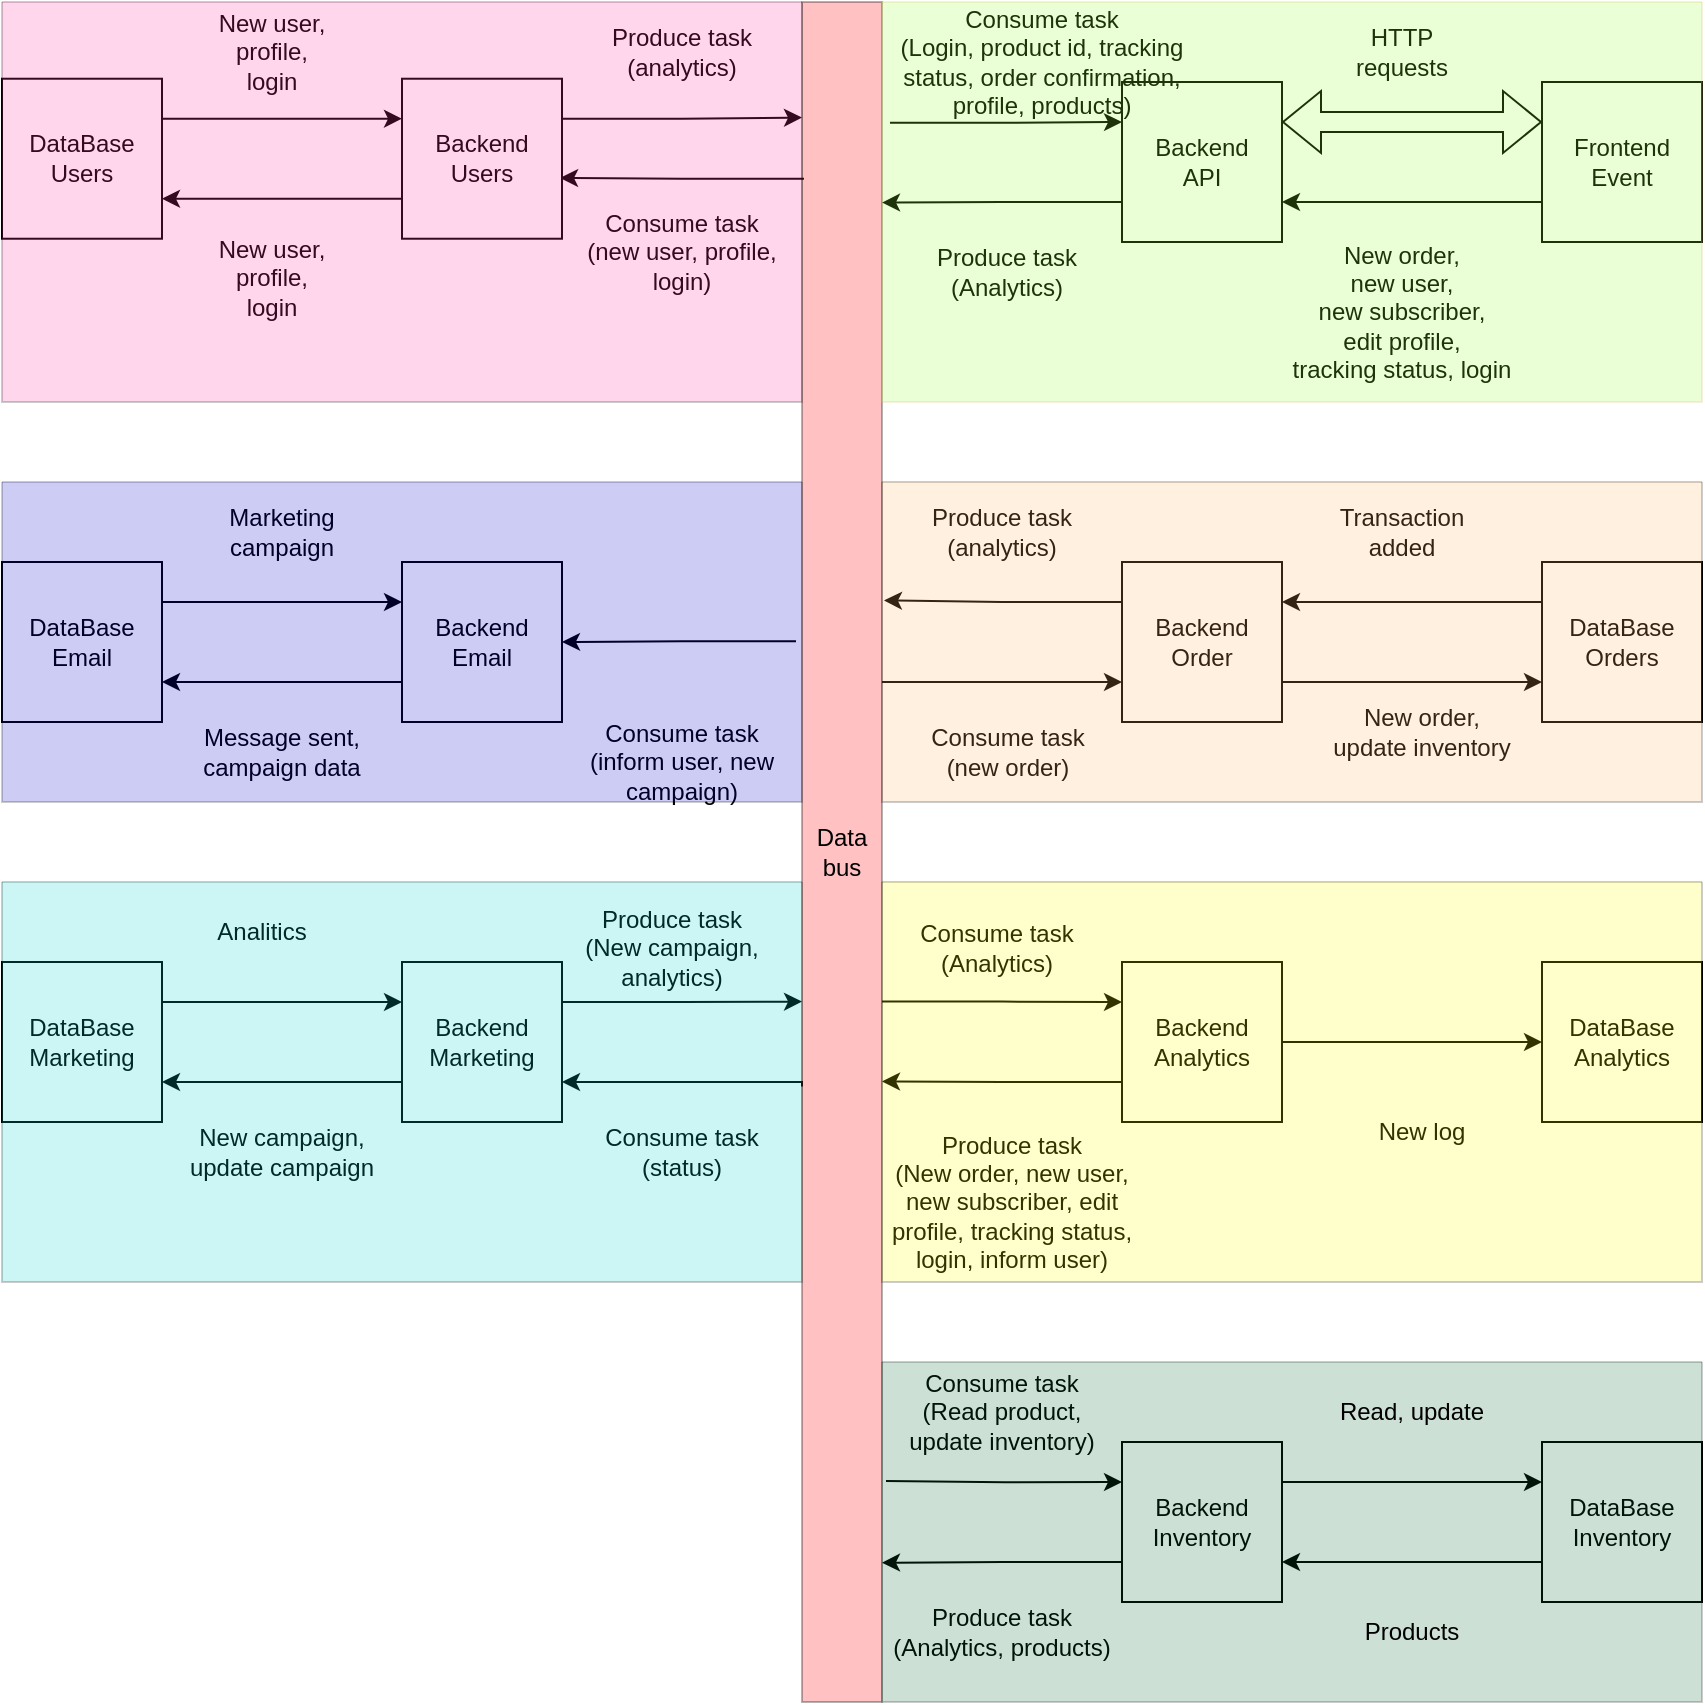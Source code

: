 <mxfile version="21.2.4" type="device">
  <diagram name="Page-1" id="HIv2RbXX2wUQeGfraSKq">
    <mxGraphModel dx="1133" dy="663" grid="1" gridSize="10" guides="1" tooltips="1" connect="1" arrows="1" fold="1" page="1" pageScale="1" pageWidth="850" pageHeight="1100" math="0" shadow="0">
      <root>
        <mxCell id="0" />
        <mxCell id="1" parent="0" />
        <mxCell id="87kDc83F3q97JKyXB-DU-6" style="edgeStyle=orthogonalEdgeStyle;rounded=0;orthogonalLoop=1;jettySize=auto;html=1;exitX=0;exitY=0.75;exitDx=0;exitDy=0;entryX=1;entryY=0.75;entryDx=0;entryDy=0;" edge="1" parent="1" source="LRiBhbT0EeIUl40xavuv-1" target="LRiBhbT0EeIUl40xavuv-2">
          <mxGeometry relative="1" as="geometry" />
        </mxCell>
        <mxCell id="LRiBhbT0EeIUl40xavuv-1" value="&lt;div&gt;Frontend&lt;/div&gt;&lt;div&gt;Event&lt;br&gt;&lt;/div&gt;" style="whiteSpace=wrap;html=1;aspect=fixed;" parent="1" vertex="1">
          <mxGeometry x="770" y="40" width="80" height="80" as="geometry" />
        </mxCell>
        <mxCell id="87kDc83F3q97JKyXB-DU-7" style="edgeStyle=orthogonalEdgeStyle;rounded=0;orthogonalLoop=1;jettySize=auto;html=1;exitX=0;exitY=0.75;exitDx=0;exitDy=0;entryX=0.118;entryY=0;entryDx=0;entryDy=0;entryPerimeter=0;" edge="1" parent="1" source="LRiBhbT0EeIUl40xavuv-2" target="LRiBhbT0EeIUl40xavuv-4">
          <mxGeometry relative="1" as="geometry" />
        </mxCell>
        <mxCell id="LRiBhbT0EeIUl40xavuv-2" value="&lt;div&gt;Backend&lt;/div&gt;&lt;div&gt;API&lt;br&gt;&lt;/div&gt;" style="whiteSpace=wrap;html=1;aspect=fixed;" parent="1" vertex="1">
          <mxGeometry x="560" y="40" width="80" height="80" as="geometry" />
        </mxCell>
        <mxCell id="LRiBhbT0EeIUl40xavuv-59" style="edgeStyle=orthogonalEdgeStyle;rounded=0;orthogonalLoop=1;jettySize=auto;html=1;entryX=0;entryY=0.25;entryDx=0;entryDy=0;exitX=0.588;exitY=0;exitDx=0;exitDy=0;exitPerimeter=0;" parent="1" source="LRiBhbT0EeIUl40xavuv-4" target="LRiBhbT0EeIUl40xavuv-55" edge="1">
          <mxGeometry relative="1" as="geometry">
            <Array as="points" />
            <mxPoint x="500" y="640" as="sourcePoint" />
          </mxGeometry>
        </mxCell>
        <mxCell id="87kDc83F3q97JKyXB-DU-3" style="edgeStyle=orthogonalEdgeStyle;rounded=0;orthogonalLoop=1;jettySize=auto;html=1;exitX=0.104;exitY=0.975;exitDx=0;exitDy=0;entryX=0.988;entryY=0.62;entryDx=0;entryDy=0;entryPerimeter=0;exitPerimeter=0;" edge="1" parent="1" source="LRiBhbT0EeIUl40xavuv-4" target="LRiBhbT0EeIUl40xavuv-34">
          <mxGeometry relative="1" as="geometry">
            <Array as="points" />
          </mxGeometry>
        </mxCell>
        <mxCell id="87kDc83F3q97JKyXB-DU-8" style="edgeStyle=orthogonalEdgeStyle;rounded=0;orthogonalLoop=1;jettySize=auto;html=1;exitX=0.071;exitY=-0.1;exitDx=0;exitDy=0;entryX=0;entryY=0.25;entryDx=0;entryDy=0;exitPerimeter=0;" edge="1" parent="1" source="LRiBhbT0EeIUl40xavuv-4" target="LRiBhbT0EeIUl40xavuv-2">
          <mxGeometry relative="1" as="geometry" />
        </mxCell>
        <mxCell id="87kDc83F3q97JKyXB-DU-10" style="edgeStyle=orthogonalEdgeStyle;rounded=0;orthogonalLoop=1;jettySize=auto;html=1;exitX=0.4;exitY=0;exitDx=0;exitDy=0;entryX=0;entryY=0.75;entryDx=0;entryDy=0;exitPerimeter=0;" edge="1" parent="1" source="LRiBhbT0EeIUl40xavuv-4" target="LRiBhbT0EeIUl40xavuv-8">
          <mxGeometry relative="1" as="geometry" />
        </mxCell>
        <mxCell id="87kDc83F3q97JKyXB-DU-13" style="edgeStyle=orthogonalEdgeStyle;rounded=0;orthogonalLoop=1;jettySize=auto;html=1;exitX=0.376;exitY=1.075;exitDx=0;exitDy=0;entryX=1;entryY=0.5;entryDx=0;entryDy=0;exitPerimeter=0;" edge="1" parent="1" source="LRiBhbT0EeIUl40xavuv-4" target="LRiBhbT0EeIUl40xavuv-21">
          <mxGeometry relative="1" as="geometry" />
        </mxCell>
        <mxCell id="87kDc83F3q97JKyXB-DU-16" style="edgeStyle=orthogonalEdgeStyle;rounded=0;orthogonalLoop=1;jettySize=auto;html=1;exitX=0.638;exitY=1;exitDx=0;exitDy=0;entryX=1;entryY=0.75;entryDx=0;entryDy=0;exitPerimeter=0;" edge="1" parent="1" source="LRiBhbT0EeIUl40xavuv-4" target="LRiBhbT0EeIUl40xavuv-54">
          <mxGeometry relative="1" as="geometry">
            <Array as="points">
              <mxPoint x="400" y="540" />
            </Array>
          </mxGeometry>
        </mxCell>
        <mxCell id="87kDc83F3q97JKyXB-DU-20" style="edgeStyle=orthogonalEdgeStyle;rounded=0;orthogonalLoop=1;jettySize=auto;html=1;exitX=0.823;exitY=-0.05;exitDx=0;exitDy=0;entryX=0;entryY=0.25;entryDx=0;entryDy=0;exitPerimeter=0;" edge="1" parent="1" target="87kDc83F3q97JKyXB-DU-18">
          <mxGeometry relative="1" as="geometry">
            <mxPoint x="442" y="739.55" as="sourcePoint" />
          </mxGeometry>
        </mxCell>
        <mxCell id="LRiBhbT0EeIUl40xavuv-4" value="Data bus" style="rounded=0;whiteSpace=wrap;html=1;gradientColor=none;fillColor=#FF3333;opacity=30;direction=south;" parent="1" vertex="1">
          <mxGeometry x="400" width="40" height="850" as="geometry" />
        </mxCell>
        <mxCell id="LRiBhbT0EeIUl40xavuv-6" value="&lt;div&gt;Produce task&lt;br&gt;(New order, new user,&lt;div&gt;new subscriber, edit profile, tracking status, login, inform user)&lt;/div&gt;&lt;/div&gt;" style="text;html=1;strokeColor=none;fillColor=none;align=center;verticalAlign=middle;whiteSpace=wrap;rounded=0;" parent="1" vertex="1">
          <mxGeometry x="440" y="560" width="130" height="80" as="geometry" />
        </mxCell>
        <mxCell id="87kDc83F3q97JKyXB-DU-15" style="edgeStyle=orthogonalEdgeStyle;rounded=0;orthogonalLoop=1;jettySize=auto;html=1;exitX=1;exitY=0.25;exitDx=0;exitDy=0;entryX=0;entryY=0.25;entryDx=0;entryDy=0;" edge="1" parent="1" source="LRiBhbT0EeIUl40xavuv-7" target="LRiBhbT0EeIUl40xavuv-21">
          <mxGeometry relative="1" as="geometry" />
        </mxCell>
        <mxCell id="LRiBhbT0EeIUl40xavuv-7" value="&lt;div&gt;DataBase&lt;/div&gt;Email" style="whiteSpace=wrap;html=1;aspect=fixed;" parent="1" vertex="1">
          <mxGeometry y="280.0" width="80" height="80" as="geometry" />
        </mxCell>
        <mxCell id="87kDc83F3q97JKyXB-DU-9" style="edgeStyle=orthogonalEdgeStyle;rounded=0;orthogonalLoop=1;jettySize=auto;html=1;exitX=0;exitY=0.25;exitDx=0;exitDy=0;entryX=0.352;entryY=-0.025;entryDx=0;entryDy=0;entryPerimeter=0;" edge="1" parent="1" source="LRiBhbT0EeIUl40xavuv-8" target="LRiBhbT0EeIUl40xavuv-4">
          <mxGeometry relative="1" as="geometry" />
        </mxCell>
        <mxCell id="87kDc83F3q97JKyXB-DU-11" style="edgeStyle=orthogonalEdgeStyle;rounded=0;orthogonalLoop=1;jettySize=auto;html=1;exitX=1;exitY=0.75;exitDx=0;exitDy=0;entryX=0;entryY=0.75;entryDx=0;entryDy=0;" edge="1" parent="1" source="LRiBhbT0EeIUl40xavuv-8" target="LRiBhbT0EeIUl40xavuv-31">
          <mxGeometry relative="1" as="geometry" />
        </mxCell>
        <mxCell id="LRiBhbT0EeIUl40xavuv-8" value="&lt;div&gt;Backend&lt;/div&gt;&lt;div&gt;Order&lt;/div&gt;" style="whiteSpace=wrap;html=1;aspect=fixed;" parent="1" vertex="1">
          <mxGeometry x="560" y="280" width="80" height="80" as="geometry" />
        </mxCell>
        <mxCell id="LRiBhbT0EeIUl40xavuv-9" value="&lt;div&gt;New order,&lt;/div&gt;&lt;div&gt;new user,&lt;/div&gt;&lt;div&gt;new subscriber,&lt;br&gt;&lt;/div&gt;&lt;div&gt;edit profile,&lt;/div&gt;&lt;div&gt;tracking status, login&lt;/div&gt;" style="text;html=1;strokeColor=none;fillColor=none;align=center;verticalAlign=middle;whiteSpace=wrap;rounded=0;" parent="1" vertex="1">
          <mxGeometry x="640" y="120" width="120" height="70" as="geometry" />
        </mxCell>
        <mxCell id="LRiBhbT0EeIUl40xavuv-12" value="HTTP requests" style="text;html=1;strokeColor=none;fillColor=none;align=center;verticalAlign=middle;whiteSpace=wrap;rounded=0;" parent="1" vertex="1">
          <mxGeometry x="670" y="10" width="60" height="30" as="geometry" />
        </mxCell>
        <mxCell id="LRiBhbT0EeIUl40xavuv-15" value="&lt;div&gt;Consume task&lt;/div&gt;&lt;div&gt;(new order)&lt;br&gt;&lt;/div&gt;" style="text;html=1;strokeColor=none;fillColor=none;align=center;verticalAlign=middle;whiteSpace=wrap;rounded=0;" parent="1" vertex="1">
          <mxGeometry x="462.5" y="360" width="80" height="30" as="geometry" />
        </mxCell>
        <mxCell id="LRiBhbT0EeIUl40xavuv-19" value="&lt;div&gt;New order,&lt;/div&gt;&lt;div&gt;update inventory&lt;br&gt;&lt;/div&gt;" style="text;html=1;strokeColor=none;fillColor=none;align=center;verticalAlign=middle;whiteSpace=wrap;rounded=0;" parent="1" vertex="1">
          <mxGeometry x="660" y="350" width="100" height="30" as="geometry" />
        </mxCell>
        <mxCell id="LRiBhbT0EeIUl40xavuv-20" value="&lt;div&gt;Produce task&lt;br&gt;&lt;/div&gt;&lt;div&gt;(analytics)&lt;br&gt;&lt;/div&gt;" style="text;html=1;strokeColor=none;fillColor=none;align=center;verticalAlign=middle;whiteSpace=wrap;rounded=0;" parent="1" vertex="1">
          <mxGeometry x="460" y="250" width="80" height="30" as="geometry" />
        </mxCell>
        <mxCell id="87kDc83F3q97JKyXB-DU-14" style="edgeStyle=orthogonalEdgeStyle;rounded=0;orthogonalLoop=1;jettySize=auto;html=1;exitX=0;exitY=0.75;exitDx=0;exitDy=0;entryX=1;entryY=0.75;entryDx=0;entryDy=0;" edge="1" parent="1" source="LRiBhbT0EeIUl40xavuv-21" target="LRiBhbT0EeIUl40xavuv-7">
          <mxGeometry relative="1" as="geometry" />
        </mxCell>
        <mxCell id="LRiBhbT0EeIUl40xavuv-21" value="Backend Email" style="whiteSpace=wrap;html=1;aspect=fixed;" parent="1" vertex="1">
          <mxGeometry x="200" y="280.0" width="80" height="80" as="geometry" />
        </mxCell>
        <mxCell id="LRiBhbT0EeIUl40xavuv-27" value="&lt;div&gt;Consume task&lt;/div&gt;&lt;div&gt;(inform user, new campaign)&lt;br&gt;&lt;/div&gt;" style="text;html=1;strokeColor=none;fillColor=none;align=center;verticalAlign=middle;whiteSpace=wrap;rounded=0;" parent="1" vertex="1">
          <mxGeometry x="290" y="360.0" width="100" height="40" as="geometry" />
        </mxCell>
        <mxCell id="LRiBhbT0EeIUl40xavuv-29" value="&lt;div&gt;Message sent, campaign data&lt;/div&gt;" style="text;html=1;strokeColor=none;fillColor=none;align=center;verticalAlign=middle;whiteSpace=wrap;rounded=0;" parent="1" vertex="1">
          <mxGeometry x="90" y="360.0" width="100" height="30" as="geometry" />
        </mxCell>
        <mxCell id="87kDc83F3q97JKyXB-DU-12" style="edgeStyle=orthogonalEdgeStyle;rounded=0;orthogonalLoop=1;jettySize=auto;html=1;exitX=0;exitY=0.25;exitDx=0;exitDy=0;entryX=1;entryY=0.25;entryDx=0;entryDy=0;" edge="1" parent="1" source="LRiBhbT0EeIUl40xavuv-31" target="LRiBhbT0EeIUl40xavuv-8">
          <mxGeometry relative="1" as="geometry" />
        </mxCell>
        <mxCell id="LRiBhbT0EeIUl40xavuv-31" value="&lt;div&gt;DataBase&lt;/div&gt;&lt;div&gt;Orders&lt;br&gt;&lt;/div&gt;" style="whiteSpace=wrap;html=1;aspect=fixed;" parent="1" vertex="1">
          <mxGeometry x="770" y="280" width="80" height="80" as="geometry" />
        </mxCell>
        <mxCell id="87kDc83F3q97JKyXB-DU-2" style="edgeStyle=orthogonalEdgeStyle;rounded=0;orthogonalLoop=1;jettySize=auto;html=1;exitX=1;exitY=0.25;exitDx=0;exitDy=0;entryX=0.068;entryY=1;entryDx=0;entryDy=0;entryPerimeter=0;" edge="1" parent="1" source="LRiBhbT0EeIUl40xavuv-34" target="LRiBhbT0EeIUl40xavuv-4">
          <mxGeometry relative="1" as="geometry" />
        </mxCell>
        <mxCell id="87kDc83F3q97JKyXB-DU-5" style="edgeStyle=orthogonalEdgeStyle;rounded=0;orthogonalLoop=1;jettySize=auto;html=1;exitX=0;exitY=0.75;exitDx=0;exitDy=0;entryX=1;entryY=0.75;entryDx=0;entryDy=0;" edge="1" parent="1" source="LRiBhbT0EeIUl40xavuv-34" target="LRiBhbT0EeIUl40xavuv-36">
          <mxGeometry relative="1" as="geometry" />
        </mxCell>
        <mxCell id="LRiBhbT0EeIUl40xavuv-34" value="&lt;div&gt;Backend&lt;/div&gt;&lt;div&gt;Users&lt;/div&gt;" style="whiteSpace=wrap;html=1;aspect=fixed;movable=1;resizable=1;rotatable=1;deletable=1;editable=1;locked=0;connectable=1;" parent="1" vertex="1">
          <mxGeometry x="200" y="38.36" width="80" height="80" as="geometry" />
        </mxCell>
        <mxCell id="87kDc83F3q97JKyXB-DU-4" style="edgeStyle=orthogonalEdgeStyle;rounded=0;orthogonalLoop=1;jettySize=auto;html=1;exitX=1;exitY=0.25;exitDx=0;exitDy=0;entryX=0;entryY=0.25;entryDx=0;entryDy=0;" edge="1" parent="1" source="LRiBhbT0EeIUl40xavuv-36" target="LRiBhbT0EeIUl40xavuv-34">
          <mxGeometry relative="1" as="geometry" />
        </mxCell>
        <mxCell id="LRiBhbT0EeIUl40xavuv-36" value="&lt;div&gt;DataBase&lt;/div&gt;&lt;div&gt;Users&lt;br&gt;&lt;/div&gt;" style="whiteSpace=wrap;html=1;aspect=fixed;movable=1;resizable=1;rotatable=1;deletable=1;editable=1;locked=0;connectable=1;" parent="1" vertex="1">
          <mxGeometry y="38.36" width="80" height="80" as="geometry" />
        </mxCell>
        <mxCell id="LRiBhbT0EeIUl40xavuv-42" value="Consume task&lt;br&gt;(Login, product id, tracking status, order confirmation, profile, products)" style="text;html=1;strokeColor=none;fillColor=none;align=center;verticalAlign=middle;whiteSpace=wrap;rounded=0;" parent="1" vertex="1">
          <mxGeometry x="440" width="160" height="60" as="geometry" />
        </mxCell>
        <mxCell id="LRiBhbT0EeIUl40xavuv-47" value="Transaction added" style="text;html=1;strokeColor=none;fillColor=none;align=center;verticalAlign=middle;whiteSpace=wrap;rounded=0;" parent="1" vertex="1">
          <mxGeometry x="670" y="250" width="60" height="30" as="geometry" />
        </mxCell>
        <mxCell id="LRiBhbT0EeIUl40xavuv-48" value="&lt;div&gt;Consume task&lt;/div&gt;&lt;div&gt;(new user, profile,&lt;/div&gt;&lt;div&gt;login)&lt;br&gt;&lt;/div&gt;" style="text;html=1;strokeColor=none;fillColor=none;align=center;verticalAlign=middle;whiteSpace=wrap;rounded=0;movable=1;resizable=1;rotatable=1;deletable=1;editable=1;locked=0;connectable=1;" parent="1" vertex="1">
          <mxGeometry x="290" y="100" width="100" height="50" as="geometry" />
        </mxCell>
        <mxCell id="LRiBhbT0EeIUl40xavuv-51" value="&lt;div&gt;New user,&lt;/div&gt;&lt;div&gt;profile,&lt;/div&gt;&lt;div&gt;login&lt;/div&gt;" style="text;html=1;strokeColor=none;fillColor=none;align=center;verticalAlign=middle;whiteSpace=wrap;rounded=0;movable=1;resizable=1;rotatable=1;deletable=1;editable=1;locked=0;connectable=1;" parent="1" vertex="1">
          <mxGeometry x="100" y="118.36" width="70" height="40" as="geometry" />
        </mxCell>
        <mxCell id="LRiBhbT0EeIUl40xavuv-52" value="&lt;div&gt;New user,&lt;/div&gt;&lt;div&gt;profile,&lt;/div&gt;&lt;div&gt;login&lt;/div&gt;" style="text;html=1;strokeColor=none;fillColor=none;align=center;verticalAlign=middle;whiteSpace=wrap;rounded=0;movable=1;resizable=1;rotatable=1;deletable=1;editable=1;locked=0;connectable=1;" parent="1" vertex="1">
          <mxGeometry x="100" y="5" width="70" height="40" as="geometry" />
        </mxCell>
        <mxCell id="LRiBhbT0EeIUl40xavuv-53" value="&lt;div&gt;Produce task&lt;/div&gt;&lt;div&gt;(analytics)&lt;br&gt;&lt;/div&gt;" style="text;html=1;strokeColor=none;fillColor=none;align=center;verticalAlign=middle;whiteSpace=wrap;rounded=0;movable=1;resizable=1;rotatable=1;deletable=1;editable=1;locked=0;connectable=1;" parent="1" vertex="1">
          <mxGeometry x="290" y="1.421e-14" width="100" height="50" as="geometry" />
        </mxCell>
        <mxCell id="87kDc83F3q97JKyXB-DU-17" style="edgeStyle=orthogonalEdgeStyle;rounded=0;orthogonalLoop=1;jettySize=auto;html=1;exitX=1;exitY=0.25;exitDx=0;exitDy=0;entryX=0.588;entryY=1;entryDx=0;entryDy=0;entryPerimeter=0;" edge="1" parent="1" source="LRiBhbT0EeIUl40xavuv-54" target="LRiBhbT0EeIUl40xavuv-4">
          <mxGeometry relative="1" as="geometry" />
        </mxCell>
        <mxCell id="87kDc83F3q97JKyXB-DU-29" style="edgeStyle=orthogonalEdgeStyle;rounded=0;orthogonalLoop=1;jettySize=auto;html=1;exitX=0;exitY=0.75;exitDx=0;exitDy=0;entryX=1;entryY=0.75;entryDx=0;entryDy=0;" edge="1" parent="1" source="LRiBhbT0EeIUl40xavuv-54" target="87kDc83F3q97JKyXB-DU-27">
          <mxGeometry relative="1" as="geometry" />
        </mxCell>
        <mxCell id="LRiBhbT0EeIUl40xavuv-54" value="&lt;div&gt;Backend&lt;/div&gt;&lt;div&gt;Marketing&lt;br&gt;&lt;/div&gt;" style="whiteSpace=wrap;html=1;aspect=fixed;" parent="1" vertex="1">
          <mxGeometry x="200" y="480.0" width="80" height="80" as="geometry" />
        </mxCell>
        <mxCell id="LRiBhbT0EeIUl40xavuv-58" style="edgeStyle=orthogonalEdgeStyle;rounded=0;orthogonalLoop=1;jettySize=auto;html=1;exitX=0;exitY=0.75;exitDx=0;exitDy=0;entryX=0.635;entryY=0;entryDx=0;entryDy=0;entryPerimeter=0;" parent="1" source="LRiBhbT0EeIUl40xavuv-55" edge="1" target="LRiBhbT0EeIUl40xavuv-4">
          <mxGeometry relative="1" as="geometry">
            <mxPoint x="590.35" y="815.96" as="targetPoint" />
          </mxGeometry>
        </mxCell>
        <mxCell id="LRiBhbT0EeIUl40xavuv-67" style="edgeStyle=orthogonalEdgeStyle;rounded=0;orthogonalLoop=1;jettySize=auto;html=1;exitX=1;exitY=0.5;exitDx=0;exitDy=0;entryX=0;entryY=0.5;entryDx=0;entryDy=0;" parent="1" source="LRiBhbT0EeIUl40xavuv-55" target="LRiBhbT0EeIUl40xavuv-56" edge="1">
          <mxGeometry relative="1" as="geometry" />
        </mxCell>
        <mxCell id="LRiBhbT0EeIUl40xavuv-55" value="&lt;div&gt;Backend&lt;/div&gt;&lt;div&gt;Analytics&lt;br&gt;&lt;/div&gt;" style="whiteSpace=wrap;html=1;aspect=fixed;" parent="1" vertex="1">
          <mxGeometry x="560" y="480" width="80" height="80" as="geometry" />
        </mxCell>
        <mxCell id="LRiBhbT0EeIUl40xavuv-56" value="&lt;div&gt;DataBase&lt;/div&gt;&lt;div&gt;Analytics&lt;br&gt;&lt;/div&gt;" style="whiteSpace=wrap;html=1;aspect=fixed;" parent="1" vertex="1">
          <mxGeometry x="770" y="480" width="80" height="80" as="geometry" />
        </mxCell>
        <mxCell id="LRiBhbT0EeIUl40xavuv-62" value="&lt;div&gt;Produce task&lt;/div&gt;&lt;div&gt;(Analytics)&lt;br&gt;&lt;/div&gt;" style="text;html=1;strokeColor=none;fillColor=none;align=center;verticalAlign=middle;whiteSpace=wrap;rounded=0;" parent="1" vertex="1">
          <mxGeometry x="460" y="120" width="85" height="30" as="geometry" />
        </mxCell>
        <mxCell id="LRiBhbT0EeIUl40xavuv-63" value="&lt;div&gt;Consume task&lt;/div&gt;&lt;div&gt;(Analytics)&lt;br&gt;&lt;/div&gt;" style="text;html=1;strokeColor=none;fillColor=none;align=center;verticalAlign=middle;whiteSpace=wrap;rounded=0;" parent="1" vertex="1">
          <mxGeometry x="455" y="457.5" width="85" height="30" as="geometry" />
        </mxCell>
        <mxCell id="LRiBhbT0EeIUl40xavuv-68" value="New log" style="text;html=1;strokeColor=none;fillColor=none;align=center;verticalAlign=middle;whiteSpace=wrap;rounded=0;" parent="1" vertex="1">
          <mxGeometry x="680" y="550" width="60" height="30" as="geometry" />
        </mxCell>
        <mxCell id="LRiBhbT0EeIUl40xavuv-70" value="Produce task (New campaign, analytics)" style="text;html=1;strokeColor=none;fillColor=none;align=center;verticalAlign=middle;whiteSpace=wrap;rounded=0;" parent="1" vertex="1">
          <mxGeometry x="290" y="450.0" width="90" height="45" as="geometry" />
        </mxCell>
        <mxCell id="LRiBhbT0EeIUl40xavuv-73" value="Marketing campaign" style="text;html=1;strokeColor=none;fillColor=none;align=center;verticalAlign=middle;whiteSpace=wrap;rounded=0;" parent="1" vertex="1">
          <mxGeometry x="110" y="250.0" width="60" height="30" as="geometry" />
        </mxCell>
        <mxCell id="LRiBhbT0EeIUl40xavuv-76" value="Consume task (status)" style="text;html=1;strokeColor=none;fillColor=none;align=center;verticalAlign=middle;whiteSpace=wrap;rounded=0;" parent="1" vertex="1">
          <mxGeometry x="300" y="560.0" width="80" height="30" as="geometry" />
        </mxCell>
        <mxCell id="LRiBhbT0EeIUl40xavuv-84" value="" style="swimlane;startSize=0;swimlaneFillColor=#FFFF00;opacity=20;" parent="1" vertex="1">
          <mxGeometry x="440" y="440" width="410" height="200" as="geometry" />
        </mxCell>
        <mxCell id="LRiBhbT0EeIUl40xavuv-89" value="" style="shape=flexArrow;endArrow=classic;startArrow=classic;html=1;rounded=0;entryX=0;entryY=0.25;entryDx=0;entryDy=0;exitX=1;exitY=0.25;exitDx=0;exitDy=0;" parent="1" source="LRiBhbT0EeIUl40xavuv-2" target="LRiBhbT0EeIUl40xavuv-1" edge="1">
          <mxGeometry width="100" height="100" relative="1" as="geometry">
            <mxPoint x="540" y="370" as="sourcePoint" />
            <mxPoint x="640" y="270" as="targetPoint" />
          </mxGeometry>
        </mxCell>
        <mxCell id="LRiBhbT0EeIUl40xavuv-81" value="" style="swimlane;startSize=0;swimlaneFillColor=#FF3399;opacity=20;" parent="1" vertex="1">
          <mxGeometry width="400" height="200" as="geometry" />
        </mxCell>
        <mxCell id="LRiBhbT0EeIUl40xavuv-78" value="" style="swimlane;startSize=0;fillColor=#fff2cc;strokeColor=#d6b656;fillStyle=solid;gradientColor=default;swimlaneFillColor=#99FF33;opacity=20;" parent="1" vertex="1">
          <mxGeometry x="440" width="410" height="200" as="geometry">
            <mxRectangle x="60" y="130" width="50" height="40" as="alternateBounds" />
          </mxGeometry>
        </mxCell>
        <mxCell id="LRiBhbT0EeIUl40xavuv-85" value="" style="swimlane;startSize=0;swimlaneFillColor=#0000CC;opacity=20;" parent="1" vertex="1">
          <mxGeometry y="240" width="400" height="160" as="geometry" />
        </mxCell>
        <mxCell id="LRiBhbT0EeIUl40xavuv-79" value="" style="swimlane;startSize=0;swimlaneFillColor=#FFB366;opacity=20;" parent="1" vertex="1">
          <mxGeometry x="440" y="240" width="410" height="160" as="geometry" />
        </mxCell>
        <mxCell id="87kDc83F3q97JKyXB-DU-21" style="edgeStyle=orthogonalEdgeStyle;rounded=0;orthogonalLoop=1;jettySize=auto;html=1;exitX=1;exitY=0.25;exitDx=0;exitDy=0;entryX=0;entryY=0.25;entryDx=0;entryDy=0;" edge="1" parent="1" source="87kDc83F3q97JKyXB-DU-18" target="87kDc83F3q97JKyXB-DU-19">
          <mxGeometry relative="1" as="geometry" />
        </mxCell>
        <mxCell id="87kDc83F3q97JKyXB-DU-23" style="edgeStyle=orthogonalEdgeStyle;rounded=0;orthogonalLoop=1;jettySize=auto;html=1;exitX=0;exitY=0.75;exitDx=0;exitDy=0;entryX=0.871;entryY=0;entryDx=0;entryDy=0;entryPerimeter=0;" edge="1" parent="1" source="87kDc83F3q97JKyXB-DU-18">
          <mxGeometry relative="1" as="geometry">
            <mxPoint x="440" y="780.35" as="targetPoint" />
          </mxGeometry>
        </mxCell>
        <mxCell id="87kDc83F3q97JKyXB-DU-18" value="&lt;div&gt;Backend&lt;/div&gt;&lt;div&gt;Inventory&lt;br&gt;&lt;/div&gt;" style="whiteSpace=wrap;html=1;aspect=fixed;" vertex="1" parent="1">
          <mxGeometry x="560" y="720" width="80" height="80" as="geometry" />
        </mxCell>
        <mxCell id="87kDc83F3q97JKyXB-DU-22" style="edgeStyle=orthogonalEdgeStyle;rounded=0;orthogonalLoop=1;jettySize=auto;html=1;exitX=0;exitY=0.75;exitDx=0;exitDy=0;entryX=1;entryY=0.75;entryDx=0;entryDy=0;" edge="1" parent="1" source="87kDc83F3q97JKyXB-DU-19" target="87kDc83F3q97JKyXB-DU-18">
          <mxGeometry relative="1" as="geometry" />
        </mxCell>
        <mxCell id="87kDc83F3q97JKyXB-DU-19" value="&lt;div&gt;DataBase&lt;/div&gt;&lt;div&gt;Inventory&lt;br&gt;&lt;/div&gt;" style="whiteSpace=wrap;html=1;aspect=fixed;" vertex="1" parent="1">
          <mxGeometry x="770" y="720" width="80" height="80" as="geometry" />
        </mxCell>
        <mxCell id="87kDc83F3q97JKyXB-DU-24" value="&lt;div&gt;Consume task&lt;/div&gt;&lt;div&gt;(Read product, update inventory)&lt;br&gt;&lt;/div&gt;" style="text;html=1;strokeColor=none;fillColor=none;align=center;verticalAlign=middle;whiteSpace=wrap;rounded=0;" vertex="1" parent="1">
          <mxGeometry x="440" y="690" width="120" height="30" as="geometry" />
        </mxCell>
        <mxCell id="87kDc83F3q97JKyXB-DU-25" value="&lt;div&gt;Produce task&lt;/div&gt;&lt;div&gt;(Analytics, products)&lt;br&gt;&lt;/div&gt;" style="text;html=1;strokeColor=none;fillColor=none;align=center;verticalAlign=middle;whiteSpace=wrap;rounded=0;" vertex="1" parent="1">
          <mxGeometry x="440" y="800" width="120" height="30" as="geometry" />
        </mxCell>
        <mxCell id="87kDc83F3q97JKyXB-DU-26" value="" style="swimlane;startSize=0;swimlaneFillColor=#006633;opacity=20;" vertex="1" parent="1">
          <mxGeometry x="440" y="680" width="410" height="170" as="geometry" />
        </mxCell>
        <mxCell id="87kDc83F3q97JKyXB-DU-27" value="&lt;div&gt;DataBase&lt;/div&gt;&lt;div&gt;Marketing&lt;br&gt;&lt;/div&gt;" style="whiteSpace=wrap;html=1;aspect=fixed;" vertex="1" parent="1">
          <mxGeometry y="480" width="80" height="80" as="geometry" />
        </mxCell>
        <mxCell id="87kDc83F3q97JKyXB-DU-28" style="edgeStyle=orthogonalEdgeStyle;rounded=0;orthogonalLoop=1;jettySize=auto;html=1;exitX=1;exitY=0.25;exitDx=0;exitDy=0;entryX=0;entryY=0.25;entryDx=0;entryDy=0;" edge="1" parent="1" source="87kDc83F3q97JKyXB-DU-27" target="LRiBhbT0EeIUl40xavuv-54">
          <mxGeometry relative="1" as="geometry" />
        </mxCell>
        <mxCell id="87kDc83F3q97JKyXB-DU-30" value="New campaign, update campaign" style="text;html=1;strokeColor=none;fillColor=none;align=center;verticalAlign=middle;whiteSpace=wrap;rounded=0;" vertex="1" parent="1">
          <mxGeometry x="80" y="560" width="120" height="30" as="geometry" />
        </mxCell>
        <mxCell id="87kDc83F3q97JKyXB-DU-31" value="Read, update" style="text;html=1;strokeColor=none;fillColor=none;align=center;verticalAlign=middle;whiteSpace=wrap;rounded=0;" vertex="1" parent="1">
          <mxGeometry x="640" y="690" width="130" height="30" as="geometry" />
        </mxCell>
        <mxCell id="87kDc83F3q97JKyXB-DU-32" value="Products" style="text;html=1;strokeColor=none;fillColor=none;align=center;verticalAlign=middle;whiteSpace=wrap;rounded=0;" vertex="1" parent="1">
          <mxGeometry x="640" y="800" width="130" height="30" as="geometry" />
        </mxCell>
        <mxCell id="87kDc83F3q97JKyXB-DU-33" value="Analitics" style="text;html=1;strokeColor=none;fillColor=none;align=center;verticalAlign=middle;whiteSpace=wrap;rounded=0;" vertex="1" parent="1">
          <mxGeometry x="100" y="450" width="60" height="30" as="geometry" />
        </mxCell>
        <mxCell id="LRiBhbT0EeIUl40xavuv-80" value="" style="swimlane;startSize=0;swimlaneFillColor=#00CCCC;opacity=20;" parent="1" vertex="1">
          <mxGeometry y="440" width="400" height="200" as="geometry" />
        </mxCell>
      </root>
    </mxGraphModel>
  </diagram>
</mxfile>
